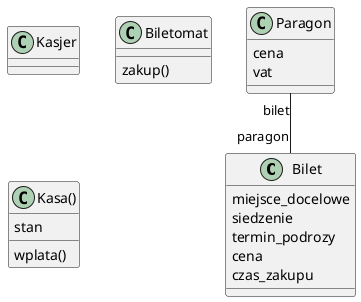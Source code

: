 @startuml

class Bilet{
    miejsce_docelowe
    siedzenie
    termin_podrozy
    cena 
    czas_zakupu
    'paragon opisane przez asocjację
}

class Paragon{
    'bilet opisane przez asocjację
    cena
    vat
}


class Kasjer{

}

class Biletomat{
    zakup()
}

class Kasa(){
    stan
    wplata()
}

Paragon "bilet" -- "paragon" Bilet 

@enduml